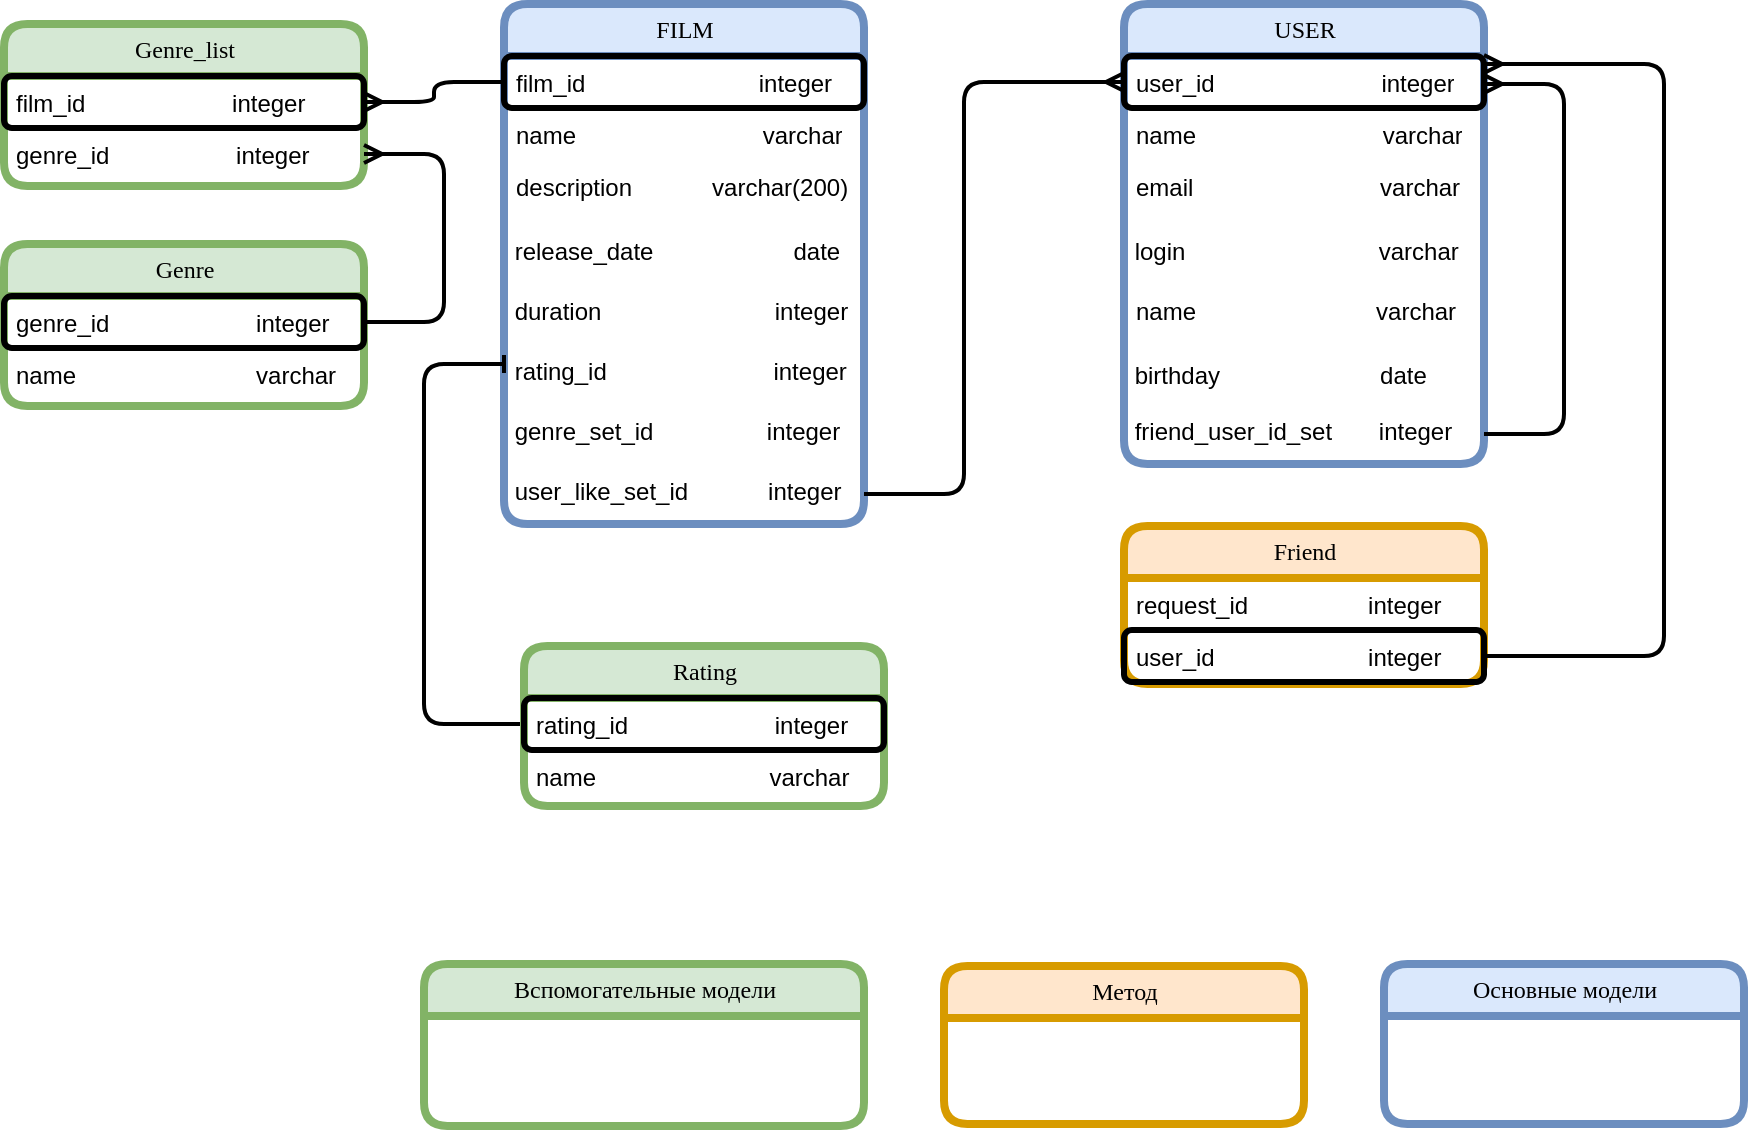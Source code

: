 <mxfile version="21.0.6" type="device"><diagram name="Page-1" id="b520641d-4fe3-3701-9064-5fc419738815"><mxGraphModel dx="1247" dy="657" grid="1" gridSize="10" guides="1" tooltips="1" connect="1" arrows="1" fold="1" page="1" pageScale="1" pageWidth="1100" pageHeight="850" background="none" math="0" shadow="0"><root><mxCell id="0"/><mxCell id="1" parent="0"/><mxCell id="21ea969265ad0168-6" value="FILM" style="swimlane;html=1;fontStyle=0;childLayout=stackLayout;horizontal=1;startSize=26;fillColor=#dae8fc;horizontalStack=0;resizeParent=1;resizeLast=0;collapsible=1;marginBottom=0;swimlaneFillColor=#ffffff;align=center;rounded=1;shadow=0;comic=0;labelBackgroundColor=none;strokeWidth=4;fontFamily=Verdana;fontSize=12;strokeColor=#6c8ebf;" parent="1" vertex="1"><mxGeometry x="380" y="90" width="180" height="260" as="geometry"/></mxCell><mxCell id="21ea969265ad0168-7" value="film_id&amp;nbsp; &amp;nbsp; &amp;nbsp; &amp;nbsp; &amp;nbsp; &amp;nbsp; &amp;nbsp; &amp;nbsp; &amp;nbsp; &amp;nbsp; &amp;nbsp; &amp;nbsp; &amp;nbsp; integer" style="text;html=1;strokeColor=default;fillColor=none;spacingLeft=4;spacingRight=4;whiteSpace=wrap;overflow=hidden;rotatable=0;points=[[0,0.5],[1,0.5]];portConstraint=eastwest;strokeWidth=3;rounded=1;" parent="21ea969265ad0168-6" vertex="1"><mxGeometry y="26" width="180" height="26" as="geometry"/></mxCell><mxCell id="21ea969265ad0168-8" value="name&amp;nbsp; &amp;nbsp; &amp;nbsp; &amp;nbsp; &amp;nbsp; &amp;nbsp; &amp;nbsp; &amp;nbsp; &amp;nbsp; &amp;nbsp; &amp;nbsp; &amp;nbsp; &amp;nbsp; &amp;nbsp; varchar" style="text;html=1;strokeColor=none;fillColor=none;spacingLeft=4;spacingRight=4;whiteSpace=wrap;overflow=hidden;rotatable=0;points=[[0,0.5],[1,0.5]];portConstraint=eastwest;" parent="21ea969265ad0168-6" vertex="1"><mxGeometry y="52" width="180" height="26" as="geometry"/></mxCell><mxCell id="21ea969265ad0168-9" value="description&amp;nbsp; &amp;nbsp; &amp;nbsp; &amp;nbsp; &amp;nbsp; &amp;nbsp; varchar(200)" style="text;html=1;strokeColor=none;fillColor=none;spacingLeft=4;spacingRight=4;whiteSpace=wrap;overflow=hidden;rotatable=0;points=[[0,0.5],[1,0.5]];portConstraint=eastwest;" parent="21ea969265ad0168-6" vertex="1"><mxGeometry y="78" width="180" height="32" as="geometry"/></mxCell><mxCell id="r_2L9iHhT6WJ_ggcTCYi-2" value="&amp;nbsp;release_date&amp;nbsp; &amp;nbsp; &amp;nbsp; &amp;nbsp; &amp;nbsp; &amp;nbsp; &amp;nbsp; &amp;nbsp; &amp;nbsp; &amp;nbsp; &amp;nbsp;date" style="text;html=1;strokeColor=none;fillColor=none;align=left;verticalAlign=top;whiteSpace=wrap;rounded=0;" vertex="1" parent="21ea969265ad0168-6"><mxGeometry y="110" width="180" height="30" as="geometry"/></mxCell><mxCell id="r_2L9iHhT6WJ_ggcTCYi-3" value="&amp;nbsp;duration&amp;nbsp; &amp;nbsp; &amp;nbsp; &amp;nbsp; &amp;nbsp; &amp;nbsp; &amp;nbsp; &amp;nbsp; &amp;nbsp; &amp;nbsp; &amp;nbsp; &amp;nbsp; &amp;nbsp; integer" style="text;html=1;strokeColor=none;fillColor=none;align=left;verticalAlign=top;whiteSpace=wrap;rounded=0;" vertex="1" parent="21ea969265ad0168-6"><mxGeometry y="140" width="180" height="30" as="geometry"/></mxCell><mxCell id="r_2L9iHhT6WJ_ggcTCYi-6" value="&amp;nbsp;rating_id&amp;nbsp; &amp;nbsp; &amp;nbsp; &amp;nbsp; &amp;nbsp; &amp;nbsp; &amp;nbsp; &amp;nbsp; &amp;nbsp; &amp;nbsp; &amp;nbsp; &amp;nbsp; &amp;nbsp;integer" style="text;html=1;strokeColor=none;fillColor=none;align=left;verticalAlign=top;whiteSpace=wrap;rounded=0;" vertex="1" parent="21ea969265ad0168-6"><mxGeometry y="170" width="180" height="30" as="geometry"/></mxCell><mxCell id="r_2L9iHhT6WJ_ggcTCYi-7" value="&amp;nbsp;genre_set_id&amp;nbsp; &amp;nbsp; &amp;nbsp; &amp;nbsp; &amp;nbsp; &amp;nbsp; &amp;nbsp; &amp;nbsp; &amp;nbsp;integer" style="text;html=1;strokeColor=none;fillColor=none;align=left;verticalAlign=top;whiteSpace=wrap;rounded=0;" vertex="1" parent="21ea969265ad0168-6"><mxGeometry y="200" width="180" height="30" as="geometry"/></mxCell><mxCell id="r_2L9iHhT6WJ_ggcTCYi-8" value="&amp;nbsp;user_like_set_id&amp;nbsp; &amp;nbsp; &amp;nbsp; &amp;nbsp; &amp;nbsp; &amp;nbsp; integer" style="text;html=1;strokeColor=none;fillColor=none;align=left;verticalAlign=top;whiteSpace=wrap;rounded=0;" vertex="1" parent="21ea969265ad0168-6"><mxGeometry y="230" width="180" height="30" as="geometry"/></mxCell><mxCell id="r_2L9iHhT6WJ_ggcTCYi-9" value="USER" style="swimlane;html=1;fontStyle=0;childLayout=stackLayout;horizontal=1;startSize=26;fillColor=#dae8fc;horizontalStack=0;resizeParent=1;resizeLast=0;collapsible=1;marginBottom=0;swimlaneFillColor=#ffffff;align=center;rounded=1;shadow=0;comic=0;labelBackgroundColor=none;strokeWidth=4;fontFamily=Verdana;fontSize=12;strokeColor=#6c8ebf;" vertex="1" parent="1"><mxGeometry x="690" y="90" width="180" height="230" as="geometry"/></mxCell><mxCell id="r_2L9iHhT6WJ_ggcTCYi-10" value="user_id&amp;nbsp; &amp;nbsp; &amp;nbsp; &amp;nbsp; &amp;nbsp; &amp;nbsp; &amp;nbsp; &amp;nbsp; &amp;nbsp; &amp;nbsp; &amp;nbsp; &amp;nbsp; &amp;nbsp;integer" style="text;html=1;strokeColor=default;fillColor=none;spacingLeft=4;spacingRight=4;whiteSpace=wrap;overflow=hidden;rotatable=0;points=[[0,0.5],[1,0.5]];portConstraint=eastwest;strokeWidth=3;rounded=1;" vertex="1" parent="r_2L9iHhT6WJ_ggcTCYi-9"><mxGeometry y="26" width="180" height="26" as="geometry"/></mxCell><mxCell id="r_2L9iHhT6WJ_ggcTCYi-11" value="name&amp;nbsp; &amp;nbsp; &amp;nbsp; &amp;nbsp; &amp;nbsp; &amp;nbsp; &amp;nbsp; &amp;nbsp; &amp;nbsp; &amp;nbsp; &amp;nbsp; &amp;nbsp; &amp;nbsp; &amp;nbsp; varchar" style="text;html=1;strokeColor=none;fillColor=none;spacingLeft=4;spacingRight=4;whiteSpace=wrap;overflow=hidden;rotatable=0;points=[[0,0.5],[1,0.5]];portConstraint=eastwest;" vertex="1" parent="r_2L9iHhT6WJ_ggcTCYi-9"><mxGeometry y="52" width="180" height="26" as="geometry"/></mxCell><mxCell id="r_2L9iHhT6WJ_ggcTCYi-12" value="email&amp;nbsp; &amp;nbsp; &amp;nbsp; &amp;nbsp; &amp;nbsp; &amp;nbsp; &amp;nbsp; &amp;nbsp; &amp;nbsp; &amp;nbsp; &amp;nbsp; &amp;nbsp; &amp;nbsp; &amp;nbsp; varchar" style="text;html=1;strokeColor=none;fillColor=none;spacingLeft=4;spacingRight=4;whiteSpace=wrap;overflow=hidden;rotatable=0;points=[[0,0.5],[1,0.5]];portConstraint=eastwest;" vertex="1" parent="r_2L9iHhT6WJ_ggcTCYi-9"><mxGeometry y="78" width="180" height="32" as="geometry"/></mxCell><mxCell id="r_2L9iHhT6WJ_ggcTCYi-13" value="&amp;nbsp;login&amp;nbsp; &amp;nbsp; &amp;nbsp; &amp;nbsp; &amp;nbsp; &amp;nbsp; &amp;nbsp; &amp;nbsp; &amp;nbsp; &amp;nbsp; &amp;nbsp; &amp;nbsp; &amp;nbsp; &amp;nbsp; &amp;nbsp;varchar" style="text;html=1;strokeColor=none;fillColor=none;align=left;verticalAlign=top;whiteSpace=wrap;rounded=0;" vertex="1" parent="r_2L9iHhT6WJ_ggcTCYi-9"><mxGeometry y="110" width="180" height="30" as="geometry"/></mxCell><mxCell id="r_2L9iHhT6WJ_ggcTCYi-14" value="name&amp;nbsp; &amp;nbsp; &amp;nbsp; &amp;nbsp; &amp;nbsp; &amp;nbsp; &amp;nbsp; &amp;nbsp; &amp;nbsp; &amp;nbsp; &amp;nbsp; &amp;nbsp; &amp;nbsp; &amp;nbsp;varchar" style="text;html=1;strokeColor=none;fillColor=none;spacingLeft=4;spacingRight=4;whiteSpace=wrap;overflow=hidden;rotatable=0;points=[[0,0.5],[1,0.5]];portConstraint=eastwest;" vertex="1" parent="r_2L9iHhT6WJ_ggcTCYi-9"><mxGeometry y="140" width="180" height="32" as="geometry"/></mxCell><mxCell id="r_2L9iHhT6WJ_ggcTCYi-58" value="&amp;nbsp;birthday&amp;nbsp; &amp;nbsp; &amp;nbsp; &amp;nbsp; &amp;nbsp; &amp;nbsp; &amp;nbsp; &amp;nbsp; &amp;nbsp; &amp;nbsp; &amp;nbsp; &amp;nbsp; date" style="text;html=1;strokeColor=none;fillColor=none;align=left;verticalAlign=top;whiteSpace=wrap;rounded=0;" vertex="1" parent="r_2L9iHhT6WJ_ggcTCYi-9"><mxGeometry y="172" width="180" height="28" as="geometry"/></mxCell><mxCell id="r_2L9iHhT6WJ_ggcTCYi-60" style="edgeStyle=orthogonalEdgeStyle;rounded=1;orthogonalLoop=1;jettySize=auto;html=1;endArrow=ERmany;endFill=0;strokeWidth=2;" edge="1" parent="r_2L9iHhT6WJ_ggcTCYi-9" source="r_2L9iHhT6WJ_ggcTCYi-15" target="r_2L9iHhT6WJ_ggcTCYi-10"><mxGeometry relative="1" as="geometry"><mxPoint x="230" y="40" as="targetPoint"/><Array as="points"><mxPoint x="220" y="215"/><mxPoint x="220" y="40"/></Array></mxGeometry></mxCell><mxCell id="r_2L9iHhT6WJ_ggcTCYi-15" value="&amp;nbsp;friend_user_id_set&amp;nbsp; &amp;nbsp; &amp;nbsp; &amp;nbsp;integer" style="text;html=1;strokeColor=none;fillColor=none;align=left;verticalAlign=top;whiteSpace=wrap;rounded=0;" vertex="1" parent="r_2L9iHhT6WJ_ggcTCYi-9"><mxGeometry y="200" width="180" height="30" as="geometry"/></mxCell><mxCell id="r_2L9iHhT6WJ_ggcTCYi-25" value="Genre_list" style="swimlane;html=1;fontStyle=0;childLayout=stackLayout;horizontal=1;startSize=26;fillColor=#d5e8d4;horizontalStack=0;resizeParent=1;resizeLast=0;collapsible=1;marginBottom=0;swimlaneFillColor=#ffffff;align=center;rounded=1;shadow=0;comic=0;labelBackgroundColor=none;strokeWidth=4;fontFamily=Verdana;fontSize=12;strokeColor=#82b366;" vertex="1" parent="1"><mxGeometry x="130" y="100" width="180" height="81" as="geometry"/></mxCell><mxCell id="r_2L9iHhT6WJ_ggcTCYi-26" value="film_id&amp;nbsp; &amp;nbsp; &amp;nbsp; &amp;nbsp; &amp;nbsp; &amp;nbsp; &amp;nbsp; &amp;nbsp; &amp;nbsp; &amp;nbsp; &amp;nbsp; integer" style="text;html=1;strokeColor=default;fillColor=none;spacingLeft=4;spacingRight=4;whiteSpace=wrap;overflow=hidden;rotatable=0;points=[[0,0.5],[1,0.5]];portConstraint=eastwest;strokeWidth=3;rounded=1;" vertex="1" parent="r_2L9iHhT6WJ_ggcTCYi-25"><mxGeometry y="26" width="180" height="26" as="geometry"/></mxCell><mxCell id="r_2L9iHhT6WJ_ggcTCYi-27" value="genre_id&amp;nbsp; &amp;nbsp; &amp;nbsp; &amp;nbsp; &amp;nbsp; &amp;nbsp; &amp;nbsp; &amp;nbsp; &amp;nbsp; &amp;nbsp;integer" style="text;html=1;strokeColor=none;fillColor=none;spacingLeft=4;spacingRight=4;whiteSpace=wrap;overflow=hidden;rotatable=0;points=[[0,0.5],[1,0.5]];portConstraint=eastwest;" vertex="1" parent="r_2L9iHhT6WJ_ggcTCYi-25"><mxGeometry y="52" width="180" height="26" as="geometry"/></mxCell><mxCell id="r_2L9iHhT6WJ_ggcTCYi-55" style="edgeStyle=orthogonalEdgeStyle;rounded=1;orthogonalLoop=1;jettySize=auto;html=1;entryX=0;entryY=0.333;entryDx=0;entryDy=0;entryPerimeter=0;strokeWidth=2;endArrow=baseDash;endFill=0;" edge="1" parent="1" source="r_2L9iHhT6WJ_ggcTCYi-32" target="r_2L9iHhT6WJ_ggcTCYi-6"><mxGeometry relative="1" as="geometry"><mxPoint x="280" y="270" as="targetPoint"/><Array as="points"><mxPoint x="340" y="450"/><mxPoint x="340" y="270"/></Array></mxGeometry></mxCell><mxCell id="r_2L9iHhT6WJ_ggcTCYi-32" value="Rating" style="swimlane;html=1;fontStyle=0;childLayout=stackLayout;horizontal=1;startSize=26;fillColor=#d5e8d4;horizontalStack=0;resizeParent=1;resizeLast=0;collapsible=1;marginBottom=0;swimlaneFillColor=#ffffff;align=center;rounded=1;shadow=0;comic=0;labelBackgroundColor=none;strokeWidth=4;fontFamily=Verdana;fontSize=12;strokeColor=#82b366;" vertex="1" parent="1"><mxGeometry x="390" y="411" width="180" height="80" as="geometry"/></mxCell><mxCell id="r_2L9iHhT6WJ_ggcTCYi-33" value="rating_id&amp;nbsp; &amp;nbsp; &amp;nbsp; &amp;nbsp; &amp;nbsp; &amp;nbsp; &amp;nbsp; &amp;nbsp; &amp;nbsp; &amp;nbsp; &amp;nbsp; integer" style="text;html=1;strokeColor=#000000;fillColor=none;spacingLeft=4;spacingRight=4;whiteSpace=wrap;overflow=hidden;rotatable=0;points=[[0,0.5],[1,0.5]];portConstraint=eastwest;strokeWidth=3;rounded=1;" vertex="1" parent="r_2L9iHhT6WJ_ggcTCYi-32"><mxGeometry y="26" width="180" height="26" as="geometry"/></mxCell><mxCell id="r_2L9iHhT6WJ_ggcTCYi-34" value="name&amp;nbsp; &amp;nbsp; &amp;nbsp; &amp;nbsp; &amp;nbsp; &amp;nbsp; &amp;nbsp; &amp;nbsp; &amp;nbsp; &amp;nbsp; &amp;nbsp; &amp;nbsp; &amp;nbsp; varchar" style="text;html=1;strokeColor=none;fillColor=none;spacingLeft=4;spacingRight=4;whiteSpace=wrap;overflow=hidden;rotatable=0;points=[[0,0.5],[1,0.5]];portConstraint=eastwest;" vertex="1" parent="r_2L9iHhT6WJ_ggcTCYi-32"><mxGeometry y="52" width="180" height="26" as="geometry"/></mxCell><mxCell id="r_2L9iHhT6WJ_ggcTCYi-35" value="Friend" style="swimlane;html=1;fontStyle=0;childLayout=stackLayout;horizontal=1;startSize=26;fillColor=#ffe6cc;horizontalStack=0;resizeParent=1;resizeLast=0;collapsible=1;marginBottom=0;swimlaneFillColor=#ffffff;align=center;rounded=1;shadow=0;comic=0;labelBackgroundColor=none;strokeWidth=4;fontFamily=Verdana;fontSize=12;strokeColor=#d79b00;" vertex="1" parent="1"><mxGeometry x="690" y="351" width="180" height="79" as="geometry"/></mxCell><mxCell id="r_2L9iHhT6WJ_ggcTCYi-36" value="request_id&amp;nbsp; &amp;nbsp; &amp;nbsp; &amp;nbsp; &amp;nbsp; &amp;nbsp; &amp;nbsp; &amp;nbsp; &amp;nbsp; integer" style="text;html=1;strokeColor=none;fillColor=none;spacingLeft=4;spacingRight=4;whiteSpace=wrap;overflow=hidden;rotatable=0;points=[[0,0.5],[1,0.5]];portConstraint=eastwest;strokeWidth=3;" vertex="1" parent="r_2L9iHhT6WJ_ggcTCYi-35"><mxGeometry y="26" width="180" height="26" as="geometry"/></mxCell><mxCell id="r_2L9iHhT6WJ_ggcTCYi-38" value="user_id&amp;nbsp; &amp;nbsp; &amp;nbsp; &amp;nbsp; &amp;nbsp; &amp;nbsp; &amp;nbsp; &amp;nbsp; &amp;nbsp; &amp;nbsp; &amp;nbsp; &amp;nbsp;integer" style="text;html=1;strokeColor=default;fillColor=none;spacingLeft=4;spacingRight=4;whiteSpace=wrap;overflow=hidden;rotatable=0;points=[[0,0.5],[1,0.5]];portConstraint=eastwest;strokeWidth=3;rounded=1;" vertex="1" parent="r_2L9iHhT6WJ_ggcTCYi-35"><mxGeometry y="52" width="180" height="26" as="geometry"/></mxCell><mxCell id="r_2L9iHhT6WJ_ggcTCYi-51" style="edgeStyle=orthogonalEdgeStyle;rounded=1;orthogonalLoop=1;jettySize=auto;html=1;entryX=0;entryY=0.5;entryDx=0;entryDy=0;endArrow=ERmany;endFill=0;strokeWidth=2;" edge="1" parent="1" source="r_2L9iHhT6WJ_ggcTCYi-8" target="r_2L9iHhT6WJ_ggcTCYi-10"><mxGeometry relative="1" as="geometry"><mxPoint x="640" y="130" as="targetPoint"/><Array as="points"><mxPoint x="610" y="335"/><mxPoint x="610" y="129"/></Array></mxGeometry></mxCell><mxCell id="r_2L9iHhT6WJ_ggcTCYi-61" style="edgeStyle=orthogonalEdgeStyle;rounded=1;orthogonalLoop=1;jettySize=auto;html=1;endArrow=ERmany;endFill=0;strokeWidth=2;" edge="1" parent="1" source="r_2L9iHhT6WJ_ggcTCYi-38" target="r_2L9iHhT6WJ_ggcTCYi-10"><mxGeometry relative="1" as="geometry"><mxPoint x="990" y="120" as="targetPoint"/><Array as="points"><mxPoint x="960" y="416"/><mxPoint x="960" y="120"/></Array></mxGeometry></mxCell><mxCell id="r_2L9iHhT6WJ_ggcTCYi-62" value="Вспомогательные модели" style="swimlane;html=1;fontStyle=0;childLayout=stackLayout;horizontal=1;startSize=26;fillColor=#d5e8d4;horizontalStack=0;resizeParent=1;resizeLast=0;collapsible=1;marginBottom=0;swimlaneFillColor=#ffffff;align=center;rounded=1;shadow=0;comic=0;labelBackgroundColor=none;strokeWidth=4;fontFamily=Verdana;fontSize=12;strokeColor=#82b366;" vertex="1" parent="1"><mxGeometry x="340" y="570" width="220" height="81" as="geometry"/></mxCell><mxCell id="r_2L9iHhT6WJ_ggcTCYi-65" value="Метод" style="swimlane;html=1;fontStyle=0;childLayout=stackLayout;horizontal=1;startSize=26;fillColor=#ffe6cc;horizontalStack=0;resizeParent=1;resizeLast=0;collapsible=1;marginBottom=0;swimlaneFillColor=#ffffff;align=center;rounded=1;shadow=0;comic=0;labelBackgroundColor=none;strokeWidth=4;fontFamily=Verdana;fontSize=12;strokeColor=#d79b00;" vertex="1" parent="1"><mxGeometry x="600" y="571" width="180" height="79" as="geometry"/></mxCell><mxCell id="r_2L9iHhT6WJ_ggcTCYi-71" value="Основные модели" style="swimlane;html=1;fontStyle=0;childLayout=stackLayout;horizontal=1;startSize=26;fillColor=#dae8fc;horizontalStack=0;resizeParent=1;resizeLast=0;collapsible=1;marginBottom=0;swimlaneFillColor=#ffffff;align=center;rounded=1;shadow=0;comic=0;labelBackgroundColor=none;strokeWidth=4;fontFamily=Verdana;fontSize=12;strokeColor=#6c8ebf;" vertex="1" parent="1"><mxGeometry x="820" y="570" width="180" height="80" as="geometry"/></mxCell><mxCell id="r_2L9iHhT6WJ_ggcTCYi-80" value="Genre" style="swimlane;html=1;fontStyle=0;childLayout=stackLayout;horizontal=1;startSize=26;fillColor=#d5e8d4;horizontalStack=0;resizeParent=1;resizeLast=0;collapsible=1;marginBottom=0;swimlaneFillColor=#ffffff;align=center;rounded=1;shadow=0;comic=0;labelBackgroundColor=none;strokeWidth=4;fontFamily=Verdana;fontSize=12;strokeColor=#82b366;" vertex="1" parent="1"><mxGeometry x="130" y="210" width="180" height="81" as="geometry"/></mxCell><mxCell id="r_2L9iHhT6WJ_ggcTCYi-81" value="genre_id&amp;nbsp; &amp;nbsp; &amp;nbsp; &amp;nbsp; &amp;nbsp; &amp;nbsp; &amp;nbsp; &amp;nbsp; &amp;nbsp; &amp;nbsp; &amp;nbsp; integer" style="text;html=1;strokeColor=default;fillColor=none;spacingLeft=4;spacingRight=4;whiteSpace=wrap;overflow=hidden;rotatable=0;points=[[0,0.5],[1,0.5]];portConstraint=eastwest;strokeWidth=3;rounded=1;" vertex="1" parent="r_2L9iHhT6WJ_ggcTCYi-80"><mxGeometry y="26" width="180" height="26" as="geometry"/></mxCell><mxCell id="r_2L9iHhT6WJ_ggcTCYi-82" value="name&amp;nbsp; &amp;nbsp; &amp;nbsp; &amp;nbsp; &amp;nbsp; &amp;nbsp; &amp;nbsp; &amp;nbsp; &amp;nbsp; &amp;nbsp; &amp;nbsp; &amp;nbsp; &amp;nbsp; &amp;nbsp;varchar" style="text;html=1;strokeColor=none;fillColor=none;spacingLeft=4;spacingRight=4;whiteSpace=wrap;overflow=hidden;rotatable=0;points=[[0,0.5],[1,0.5]];portConstraint=eastwest;" vertex="1" parent="r_2L9iHhT6WJ_ggcTCYi-80"><mxGeometry y="52" width="180" height="26" as="geometry"/></mxCell><mxCell id="r_2L9iHhT6WJ_ggcTCYi-86" style="edgeStyle=orthogonalEdgeStyle;rounded=1;orthogonalLoop=1;jettySize=auto;html=1;strokeWidth=2;endArrow=ERmany;endFill=0;" edge="1" parent="1" source="21ea969265ad0168-7" target="r_2L9iHhT6WJ_ggcTCYi-26"><mxGeometry relative="1" as="geometry"><mxPoint x="260" y="190" as="targetPoint"/><Array as="points"/></mxGeometry></mxCell><mxCell id="r_2L9iHhT6WJ_ggcTCYi-88" style="edgeStyle=orthogonalEdgeStyle;rounded=1;orthogonalLoop=1;jettySize=auto;html=1;strokeWidth=2;endArrow=ERmany;endFill=0;" edge="1" parent="1" source="r_2L9iHhT6WJ_ggcTCYi-81" target="r_2L9iHhT6WJ_ggcTCYi-27"><mxGeometry relative="1" as="geometry"><mxPoint x="260" y="210" as="targetPoint"/><Array as="points"><mxPoint x="350" y="249"/><mxPoint x="350" y="165"/></Array></mxGeometry></mxCell></root></mxGraphModel></diagram></mxfile>